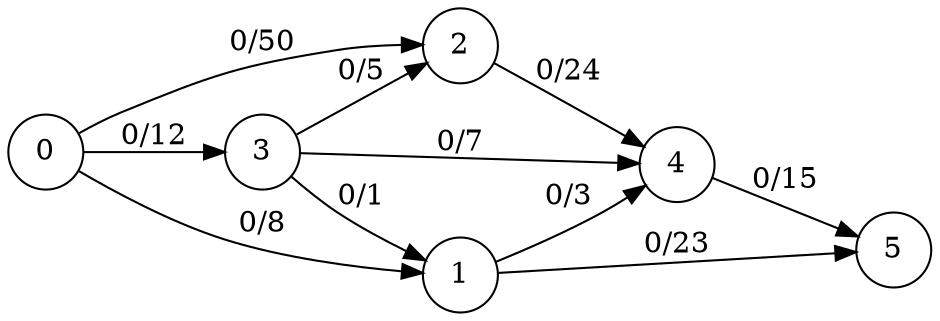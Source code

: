 digraph finite_state_machine { 
rankdir=LR;
size="8,5"
node [shape = circle]; 
0 -> 2 [ label = "0/50"];
0 -> 3 [ label = "0/12"];
0 -> 1 [ label = "0/8"];
2 -> 4 [ label = "0/24"];
3 -> 4 [ label = "0/7"];
3 -> 2 [ label = "0/5"];
3 -> 1 [ label = "0/1"];
1 -> 4 [ label = "0/3"];
1 -> 5 [ label = "0/23"];
4 -> 5 [ label = "0/15"];
}